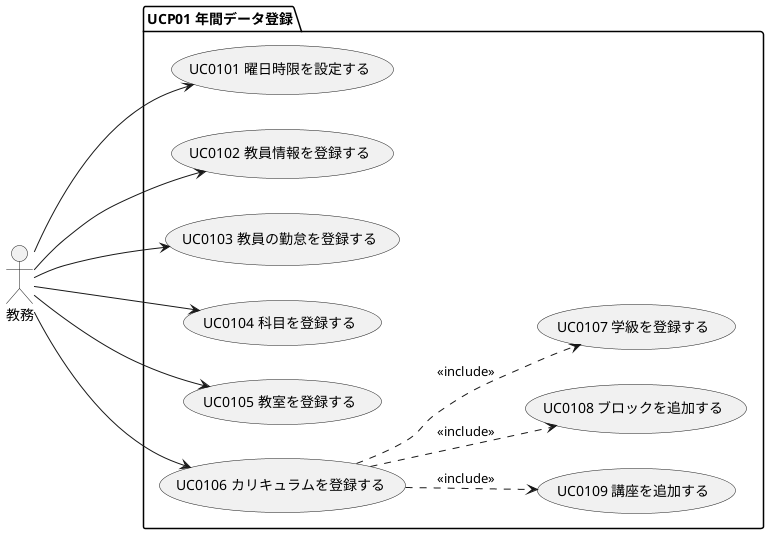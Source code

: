 @startuml usecase diagram
left to right direction
actor 教務

package "UCP01 年間データ登録" {
    教務--->(UC0101 曜日時限を設定する)
    教務--->(UC0102 教員情報を登録する)
    教務--->(UC0103 教員の勤怠を登録する)
    教務--->(UC0104 科目を登録する)
    教務--->(UC0105 教室を登録する)
    教務--->(UC0106 カリキュラムを登録する)

    (UC0106 カリキュラムを登録する) ..> (UC0109 講座を追加する) : <<include>>
    (UC0106 カリキュラムを登録する) ..> (UC0108 ブロックを追加する) : <<include>>
    (UC0106 カリキュラムを登録する) ..> (UC0107 学級を登録する) : <<include>>
}
@enduml
